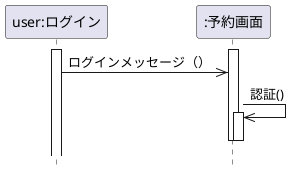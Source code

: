 @startuml 利用者と予約画面
 hide footbox
skinparam style strictuml
participant "user:ログイン" as seach
participant ":予約画面" as control
activate seach
activate control
seach ->> control: ログインメッセージ（）
control ->> control :認証()
activate control
deactivate control
deactivate control
@enduml